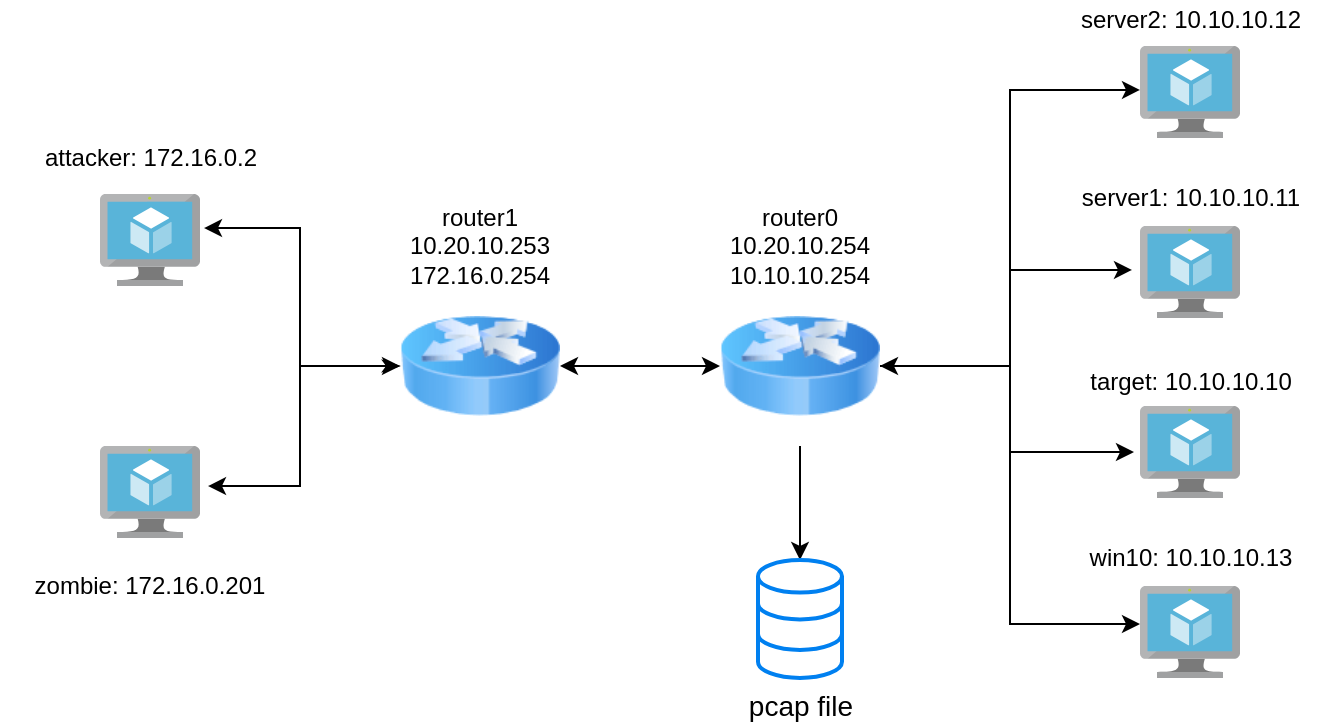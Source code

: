 <mxfile version="13.1.0" type="device"><diagram id="ydswHNhj02pb_kYi8ZJp" name="Page-1"><mxGraphModel dx="801" dy="464" grid="1" gridSize="10" guides="1" tooltips="1" connect="1" arrows="1" fold="1" page="1" pageScale="1" pageWidth="850" pageHeight="1100" math="0" shadow="0"><root><mxCell id="0"/><mxCell id="1" parent="0"/><mxCell id="e0S4ezodMw9lJzfsZTAT-11" style="edgeStyle=orthogonalEdgeStyle;rounded=0;orthogonalLoop=1;jettySize=auto;html=1;exitX=0;exitY=0.5;exitDx=0;exitDy=0;entryX=1.04;entryY=0.37;entryDx=0;entryDy=0;entryPerimeter=0;startArrow=classic;startFill=1;" edge="1" parent="1" source="e0S4ezodMw9lJzfsZTAT-3" target="e0S4ezodMw9lJzfsZTAT-5"><mxGeometry relative="1" as="geometry"/></mxCell><mxCell id="e0S4ezodMw9lJzfsZTAT-12" style="edgeStyle=orthogonalEdgeStyle;rounded=0;orthogonalLoop=1;jettySize=auto;html=1;exitX=0;exitY=0.5;exitDx=0;exitDy=0;entryX=1.08;entryY=0.435;entryDx=0;entryDy=0;entryPerimeter=0;startArrow=classicThin;startFill=1;" edge="1" parent="1" source="e0S4ezodMw9lJzfsZTAT-3" target="e0S4ezodMw9lJzfsZTAT-6"><mxGeometry relative="1" as="geometry"/></mxCell><mxCell id="e0S4ezodMw9lJzfsZTAT-14" value="" style="edgeStyle=orthogonalEdgeStyle;rounded=0;orthogonalLoop=1;jettySize=auto;html=1;startArrow=classic;startFill=1;" edge="1" parent="1" source="e0S4ezodMw9lJzfsZTAT-3" target="e0S4ezodMw9lJzfsZTAT-13"><mxGeometry relative="1" as="geometry"/></mxCell><mxCell id="e0S4ezodMw9lJzfsZTAT-3" value="" style="image;html=1;labelBackgroundColor=#ffffff;image=img/lib/clip_art/networking/Router_Icon_128x128.png" vertex="1" parent="1"><mxGeometry x="280" y="150" width="80" height="80" as="geometry"/></mxCell><mxCell id="e0S4ezodMw9lJzfsZTAT-15" style="edgeStyle=orthogonalEdgeStyle;rounded=0;orthogonalLoop=1;jettySize=auto;html=1;exitX=1;exitY=0.5;exitDx=0;exitDy=0;entryX=0;entryY=0.478;entryDx=0;entryDy=0;entryPerimeter=0;" edge="1" parent="1" source="e0S4ezodMw9lJzfsZTAT-13" target="e0S4ezodMw9lJzfsZTAT-7"><mxGeometry relative="1" as="geometry"/></mxCell><mxCell id="e0S4ezodMw9lJzfsZTAT-16" style="edgeStyle=orthogonalEdgeStyle;rounded=0;orthogonalLoop=1;jettySize=auto;html=1;exitX=1;exitY=0.5;exitDx=0;exitDy=0;entryX=-0.08;entryY=0.478;entryDx=0;entryDy=0;entryPerimeter=0;" edge="1" parent="1" source="e0S4ezodMw9lJzfsZTAT-13" target="e0S4ezodMw9lJzfsZTAT-8"><mxGeometry relative="1" as="geometry"/></mxCell><mxCell id="e0S4ezodMw9lJzfsZTAT-17" style="edgeStyle=orthogonalEdgeStyle;rounded=0;orthogonalLoop=1;jettySize=auto;html=1;exitX=1;exitY=0.5;exitDx=0;exitDy=0;entryX=-0.06;entryY=0.5;entryDx=0;entryDy=0;entryPerimeter=0;" edge="1" parent="1" source="e0S4ezodMw9lJzfsZTAT-13" target="e0S4ezodMw9lJzfsZTAT-9"><mxGeometry relative="1" as="geometry"/></mxCell><mxCell id="e0S4ezodMw9lJzfsZTAT-18" style="edgeStyle=orthogonalEdgeStyle;rounded=0;orthogonalLoop=1;jettySize=auto;html=1;exitX=1;exitY=0.5;exitDx=0;exitDy=0;entryX=0;entryY=0.413;entryDx=0;entryDy=0;entryPerimeter=0;startArrow=classic;startFill=1;" edge="1" parent="1" source="e0S4ezodMw9lJzfsZTAT-13" target="e0S4ezodMw9lJzfsZTAT-10"><mxGeometry relative="1" as="geometry"/></mxCell><mxCell id="e0S4ezodMw9lJzfsZTAT-31" style="edgeStyle=orthogonalEdgeStyle;rounded=0;orthogonalLoop=1;jettySize=auto;html=1;exitX=0.5;exitY=1;exitDx=0;exitDy=0;startArrow=none;startFill=0;fontSize=14;" edge="1" parent="1" source="e0S4ezodMw9lJzfsZTAT-13" target="e0S4ezodMw9lJzfsZTAT-30"><mxGeometry relative="1" as="geometry"><mxPoint x="480" y="250" as="targetPoint"/></mxGeometry></mxCell><mxCell id="e0S4ezodMw9lJzfsZTAT-13" value="" style="image;html=1;labelBackgroundColor=#ffffff;image=img/lib/clip_art/networking/Router_Icon_128x128.png" vertex="1" parent="1"><mxGeometry x="440" y="150" width="80" height="80" as="geometry"/></mxCell><mxCell id="e0S4ezodMw9lJzfsZTAT-5" value="" style="aspect=fixed;html=1;points=[];align=center;image;fontSize=12;image=img/lib/mscae/Virtual_Machine.svg;" vertex="1" parent="1"><mxGeometry x="130" y="104" width="50" height="46" as="geometry"/></mxCell><mxCell id="e0S4ezodMw9lJzfsZTAT-6" value="" style="aspect=fixed;html=1;points=[];align=center;image;fontSize=12;image=img/lib/mscae/Virtual_Machine.svg;" vertex="1" parent="1"><mxGeometry x="130" y="230" width="50" height="46" as="geometry"/></mxCell><mxCell id="e0S4ezodMw9lJzfsZTAT-7" value="" style="aspect=fixed;html=1;points=[];align=center;image;fontSize=12;image=img/lib/mscae/Virtual_Machine.svg;" vertex="1" parent="1"><mxGeometry x="650" y="30" width="50" height="46" as="geometry"/></mxCell><mxCell id="e0S4ezodMw9lJzfsZTAT-8" value="" style="aspect=fixed;html=1;points=[];align=center;image;fontSize=12;image=img/lib/mscae/Virtual_Machine.svg;" vertex="1" parent="1"><mxGeometry x="650" y="120" width="50" height="46" as="geometry"/></mxCell><mxCell id="e0S4ezodMw9lJzfsZTAT-9" value="" style="aspect=fixed;html=1;points=[];align=center;image;fontSize=12;image=img/lib/mscae/Virtual_Machine.svg;" vertex="1" parent="1"><mxGeometry x="650" y="210" width="50" height="46" as="geometry"/></mxCell><mxCell id="e0S4ezodMw9lJzfsZTAT-10" value="" style="aspect=fixed;html=1;points=[];align=center;image;fontSize=12;image=img/lib/mscae/Virtual_Machine.svg;" vertex="1" parent="1"><mxGeometry x="650" y="300" width="50" height="46" as="geometry"/></mxCell><mxCell id="e0S4ezodMw9lJzfsZTAT-19" value="attacker: 172.16.0.2" style="text;html=1;strokeColor=none;fillColor=none;align=center;verticalAlign=middle;whiteSpace=wrap;rounded=0;" vertex="1" parent="1"><mxGeometry x="92.5" y="76" width="125" height="20" as="geometry"/></mxCell><mxCell id="e0S4ezodMw9lJzfsZTAT-20" value="zombie: 172.16.0.201" style="text;html=1;strokeColor=none;fillColor=none;align=center;verticalAlign=middle;whiteSpace=wrap;rounded=0;" vertex="1" parent="1"><mxGeometry x="80" y="290" width="150" height="20" as="geometry"/></mxCell><mxCell id="e0S4ezodMw9lJzfsZTAT-23" value="&lt;div&gt;router1&lt;/div&gt;&lt;div&gt;10.20.10.253&lt;/div&gt;&lt;div&gt;172.16.0.254&lt;br&gt;&lt;/div&gt;" style="text;html=1;strokeColor=none;fillColor=none;align=center;verticalAlign=middle;whiteSpace=wrap;rounded=0;" vertex="1" parent="1"><mxGeometry x="245" y="120" width="150" height="20" as="geometry"/></mxCell><mxCell id="e0S4ezodMw9lJzfsZTAT-24" value="&lt;div&gt;router0&lt;/div&gt;&lt;div&gt;10.20.10.254&lt;/div&gt;&lt;div&gt;10.10.10.254&lt;br&gt;&lt;/div&gt;" style="text;html=1;strokeColor=none;fillColor=none;align=center;verticalAlign=middle;whiteSpace=wrap;rounded=0;" vertex="1" parent="1"><mxGeometry x="405" y="120" width="150" height="20" as="geometry"/></mxCell><mxCell id="e0S4ezodMw9lJzfsZTAT-26" value="server2: 10.10.10.12" style="text;html=1;strokeColor=none;fillColor=none;align=center;verticalAlign=middle;whiteSpace=wrap;rounded=0;" vertex="1" parent="1"><mxGeometry x="612.5" y="7" width="125" height="20" as="geometry"/></mxCell><mxCell id="e0S4ezodMw9lJzfsZTAT-27" value="server1: 10.10.10.11" style="text;html=1;strokeColor=none;fillColor=none;align=center;verticalAlign=middle;whiteSpace=wrap;rounded=0;" vertex="1" parent="1"><mxGeometry x="612.5" y="96" width="125" height="20" as="geometry"/></mxCell><mxCell id="e0S4ezodMw9lJzfsZTAT-28" value="target: 10.10.10.10" style="text;html=1;strokeColor=none;fillColor=none;align=center;verticalAlign=middle;whiteSpace=wrap;rounded=0;" vertex="1" parent="1"><mxGeometry x="612.5" y="188" width="125" height="20" as="geometry"/></mxCell><mxCell id="e0S4ezodMw9lJzfsZTAT-29" value="win10: 10.10.10.13" style="text;html=1;strokeColor=none;fillColor=none;align=center;verticalAlign=middle;whiteSpace=wrap;rounded=0;" vertex="1" parent="1"><mxGeometry x="612.5" y="276" width="125" height="20" as="geometry"/></mxCell><mxCell id="e0S4ezodMw9lJzfsZTAT-30" value="" style="html=1;verticalLabelPosition=bottom;align=center;labelBackgroundColor=#ffffff;verticalAlign=top;strokeWidth=2;strokeColor=#0080F0;shadow=0;dashed=0;shape=mxgraph.ios7.icons.data;fontSize=14;" vertex="1" parent="1"><mxGeometry x="459" y="287" width="42" height="59" as="geometry"/></mxCell><mxCell id="e0S4ezodMw9lJzfsZTAT-32" value="pcap file" style="text;html=1;strokeColor=none;fillColor=none;align=center;verticalAlign=middle;whiteSpace=wrap;rounded=0;fontSize=14;" vertex="1" parent="1"><mxGeometry x="450.5" y="350" width="59" height="20" as="geometry"/></mxCell></root></mxGraphModel></diagram></mxfile>